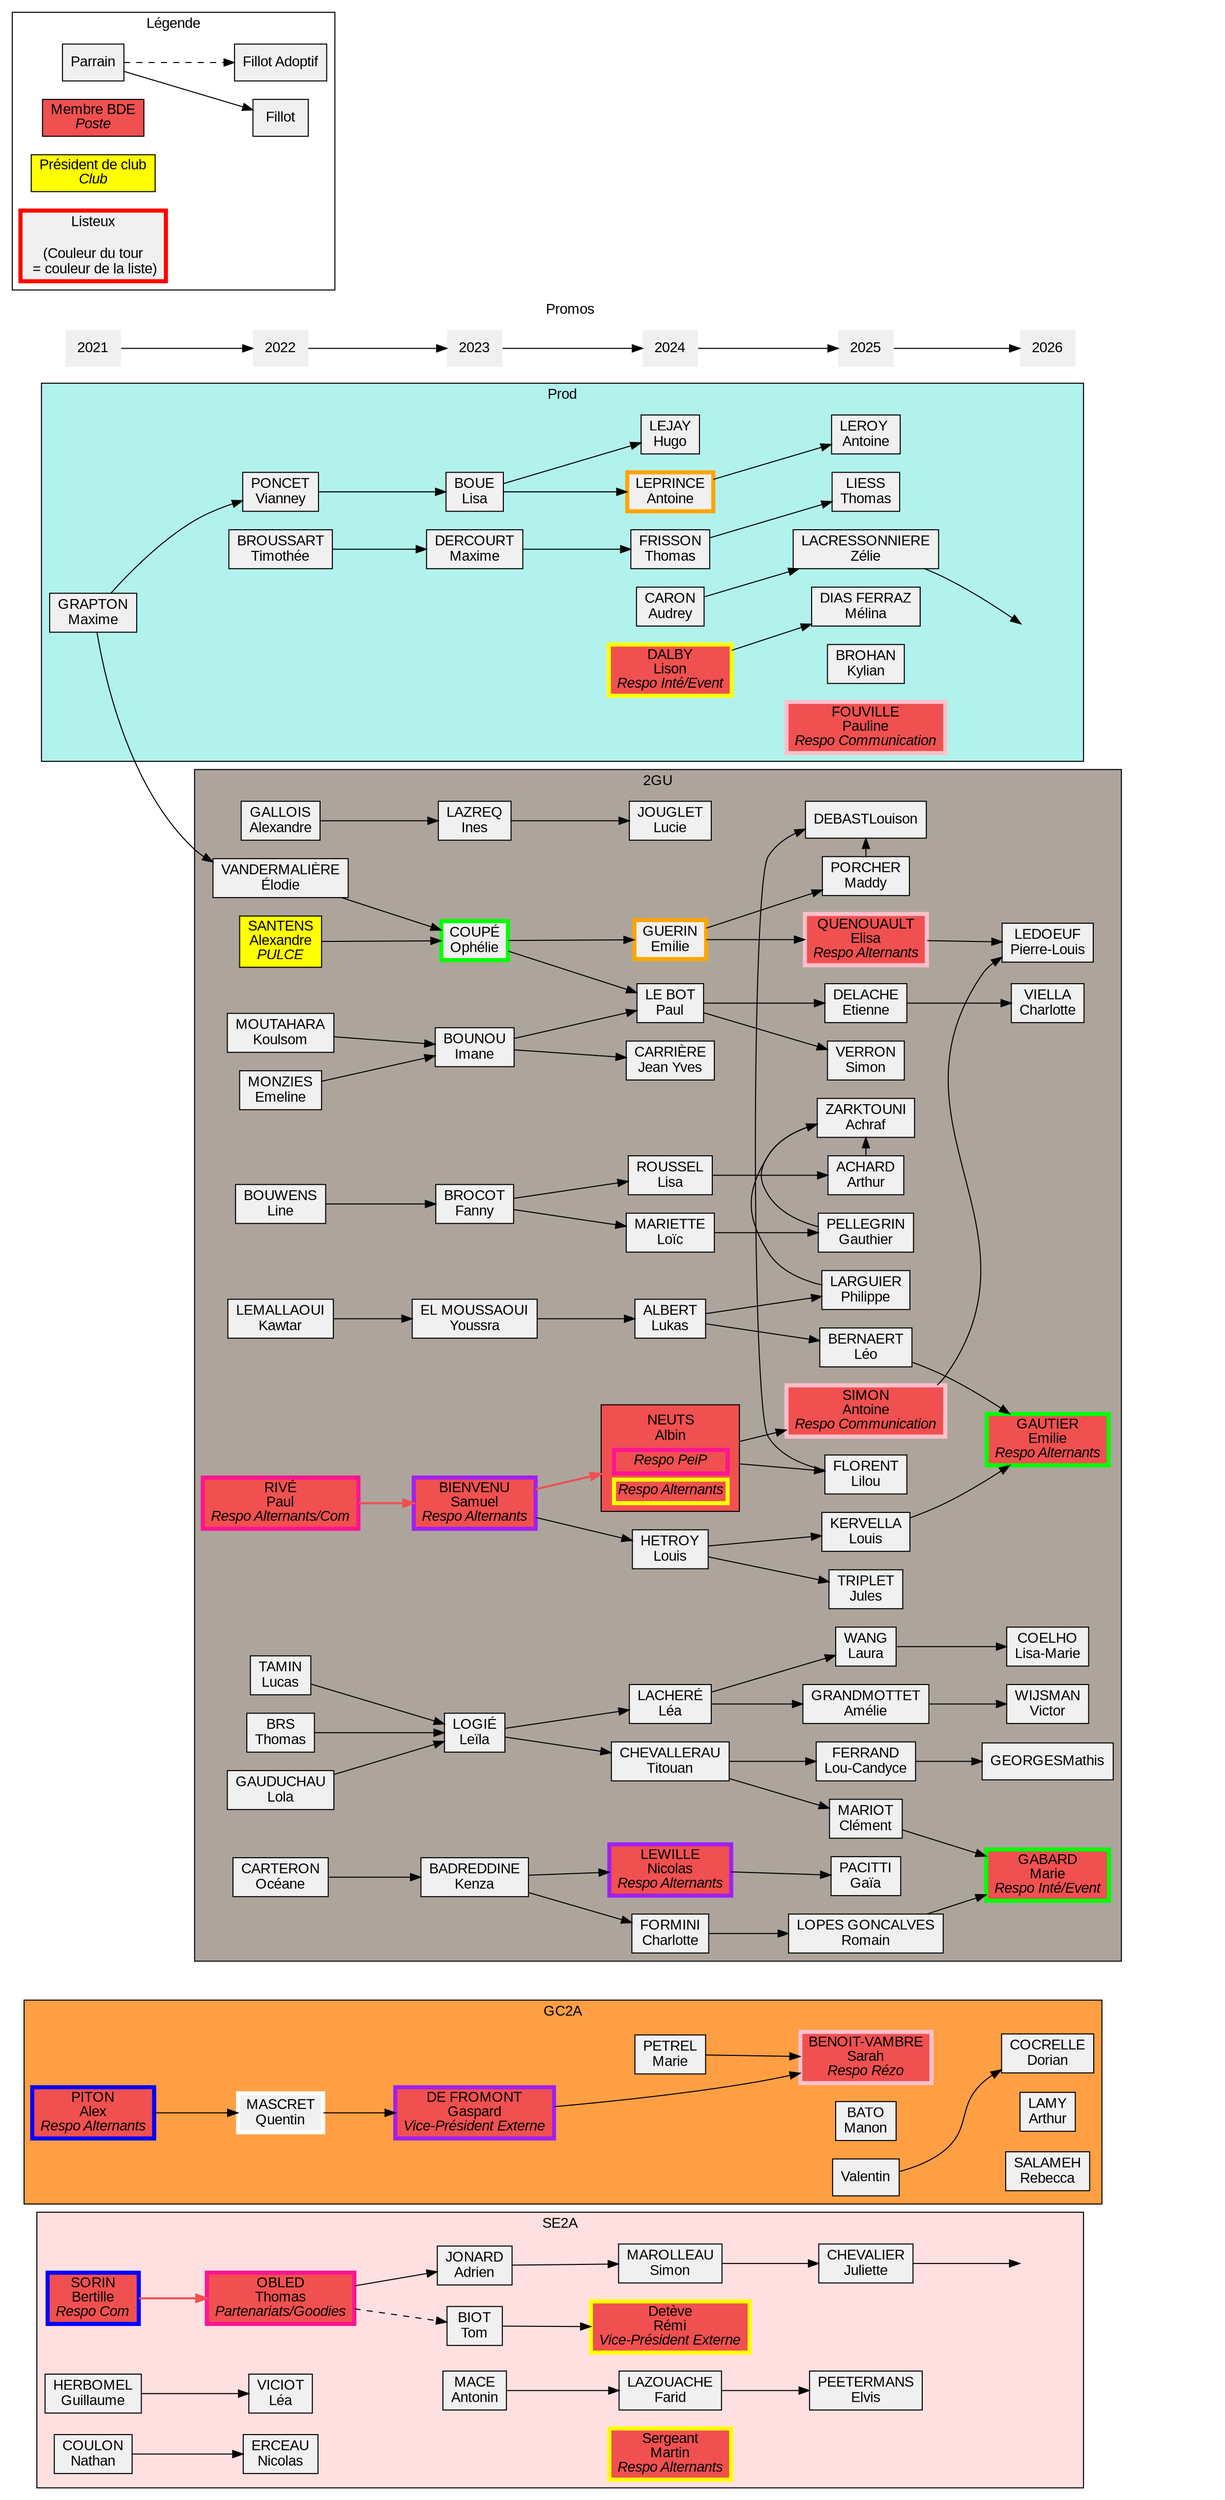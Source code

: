 digraph alternants {
	graph [
		charset = "UTF-8";
		style = filled;
		fontname = "Arial";
	];

	node [
		shape = box;
		style = filled;
		fillcolor = "#f0f0f0";
		fontname = "Arial";
	];

	rankdir = LR;

	subgraph cluster_promos {
		label = "Promos";
		penwidth = 0;
		color = none;
		node [shape = none];

		"2021" -> "2022" -> "2023" -> "2024"-> "2025" -> "2026";
	}

	subgraph cluster_legende {
		label = "Légende";
		fillcolor = none;

		leg_parrain	[label = "Parrain"];
		leg_fillot	[label = "Fillot"];
		leg_fillotadop	[label = "Fillot Adoptif"];
		leg_BDE		[label = <Membre BDE<BR/><I>Poste</I>> fillcolor="#f05050"];
		leg_prez	[label = <Président de club<BR/><I>Club</I>> fillcolor="yellow"];
		leg_listeux	[label = "Listeux\n\n(Couleur du tour\n = couleur de la liste)" penwidth=4 color="red"];

		leg_parrain -> leg_fillot;
		leg_parrain -> leg_fillotadop [style = "dashed"];
	}

	subgraph cluster_2GU {
		label = "2GU";
		fillcolor = "#ada59c";
		
		{ rank="same";
			alexandregall	[label = "GALLOIS\nAlexandre"];
			alexandresant	[label = <SANTENS<BR/>Alexandre<BR/><I>PULCE</I>> fillcolor="yellow"];
			elodievan	[label = "VANDERMALIÈRE\nÉlodie"];
			emelinemonz	[label = "MONZIES\nEmeline"];
			kawtarlem	[label = "LEMALLAOUI\nKawtar"];
			koulsommouta	[label = "MOUTAHARA\nKoulsom"];
			linebouw	[label = "BOUWENS\nLine"];
			lolagaudu	[label = "GAUDUCHAU\nLola"];
			lucastam	[label = "TAMIN\nLucas"];
			oceanecarte	[label = "CARTERON\nOcéane"];
			paulrive	[label = <RIVÉ<BR/>Paul<BR/><I>Respo Alternants/Com</I>> fillcolor="#f05050" penwidth=4 color="deeppink"];
			thomasbrs	[label = "BRS\nThomas"];
		}

		{ rank="same";
			fannybroc	[label = "BROCOT\nFanny"];
			imanebounou	[label = "BOUNOU\nImane"];
			ineslazre	[label = "LAZREQ\nInes"];
			kenzabad	[label = "BADREDDINE\nKenza"];
			leilalogi	[label = "LOGIÉ\nLeïla"];
			opheliecoup	[label = "COUPÉ\nOphélie" penwidth=4 color="green"];
			samuelbienv	[label = <BIENVENU<BR/>Samuel<BR/><I>Respo Alternants</I>> fillcolor="#f05050" penwidth=4 color="purple"]; 
			youssraelmou	[label = "EL MOUSSAOUI\nYoussra"];
		}
		alexandregall -> ineslazre;
		alexandresant -> opheliecoup;
		elodievan -> opheliecoup;
		emelinemonz -> imanebounou;
		kawtarlem -> youssraelmou;
		koulsommouta -> imanebounou;
		linebouw -> fannybroc;
		lolagaudu -> leilalogi;
		lucastam -> leilalogi;
		oceanecarte -> kenzabad;
		paulrive -> samuelbienv [penwidth=2 color = "#f05050"];
		thomasbrs -> leilalogi;

		{ rank="same";
			albinneu	[label = <<table border="0">
							<tr><td border="0">NEUTS<BR/>Albin</td></tr>
							<tr><td border="4" color="deeppink"><I>Respo PeiP</I></td></tr>
							<tr><td border="4" color="yellow"><I>Respo Alternants</I></td></tr>
						</table>> fillcolor="#f05050"];
			charlottefor	[label = "FORMINI\nCharlotte"];
			emilieguer	[label = "GUERIN\nEmilie" penwidth=4 color="orange"];
			jeanyvescarr	[label = "CARRIÈRE\nJean Yves"];
			lealachere	[label = "LACHERÉ\nLéa"];
			lisarouss	[label = "ROUSSEL\nLisa"];
			loicmariet	[label = "MARIETTE\nLoïc"];
			louishetr	[label = "HETROY\nLouis"];
			luciejougl	[label = "JOUGLET\nLucie"];
			lukasalb	[label = "ALBERT\nLukas"];
			nicolaslew	[label = <LEWILLE<BR/>Nicolas<BR/><I>Respo Alternants</I>> penwidth=4 fillcolor="#f05050" color="purple"];
			paullebo	[label = "LE BOT\nPaul"];
			titouancheva	[label = "CHEVALLERAU\nTitouan"];
		}
		fannybroc -> lisarouss;
		fannybroc -> loicmariet;
		imanebounou -> jeanyvescarr;
		imanebounou -> paullebo;
		ineslazre -> luciejougl;
		kenzabad -> charlottefor;
		kenzabad -> nicolaslew;
		leilalogi -> lealachere;
		leilalogi -> titouancheva;
		opheliecoup -> emilieguer;
		opheliecoup -> paullebo;
		samuelbienv -> albinneu [penwidth=2 color = "#f05050"];
		samuelbienv -> louishetr;
		youssraelmou -> lukasalb;
		{ rank = "same";
			antoinesim [label = <SIMON<BR/>Antoine<BR/><I>Respo Communication</I>> fillcolor="#f05050" penwidth=4 color="pink"];
			lilouflo   [label = "FLORENT\nLilou"];
			louiskerv  [label = "KERVELLA\nLouis"];
			julestrip  [label = "TRIPLET\nJules"];
			gaiapaci   [label = "PACITTI\nGaïa"];
			romainlop  [label = "LOPES GONCALVES\nRomain"];
			maddyporc  [label = "PORCHER\nMaddy"];
			elisaquen  [label = <QUENOUAULT<BR/>Elisa<BR/><I>Respo Alternants</I>> fillcolor="#f05050" penwidth=4 color="pink"];
			etiennedel [label = "DELACHE\nEtienne"];
			simonverr  [label = "VERRON\nSimon"];
			arthurach  [label = "ACHARD\nArthur"];
			gauthierpl [label = "PELLEGRIN\nGauthier"];
			ameliegra  [label = "GRANDMOTTET\nAmélie"];
			laurawan   [label = "WANG\nLaura"];
			clementmar [label = "MARIOT\nClément"];
			loucandyce [label = "FERRAND\nLou-Candyce"];
			phillippela [label = "LARGUIER\nPhilippe"];
			leobernae    [label = "BERNAERT\nLéo"];
			ldebast  [label = "DEBAST\Louison"];
			azarktouni [label = "ZARKTOUNI\nAchraf"];
		}
        albinneu -> antoinesim;
        albinneu -> lilouflo;
        louishetr -> louiskerv;
        louishetr -> julestrip;
        nicolaslew -> gaiapaci;
        charlottefor -> romainlop;
        emilieguer -> maddyporc;
        emilieguer -> elisaquen;
        paullebo -> etiennedel;
        paullebo -> simonverr;
        lisarouss -> arthurach;
        loicmariet -> gauthierpl;
        lealachere -> ameliegra;
        lealachere -> laurawan;
        titouancheva -> clementmar;
        titouancheva -> loucandyce;
        lukasalb -> phillippela;
        lukasalb -> leobernae;
		{ rank = "same";
			pledoeuf  	[label = "LEDOEUF\nPierre-Louis"];
			egautier 	[label = <GAUTIER<BR/>Emilie<BR/><I>Respo Alternants</I>> fillcolor="#f05050" penwidth=4 color="green"];
			cviella  	[label = "VIELLA\nCharlotte"];
			mgeorges 	[label = "GEORGES\Mathis"];
			vwijsman	[label = "WIJSMAN\nVictor"];
			lcoelho    	[label = "COELHO\nLisa-Marie"];
			mgabard 	[label = <GABARD<BR/>Marie<BR/><I>Respo Inté/Event</I>> fillcolor="#f05050" penwidth=4 color="green"]
		}	
		antoinesim->pledoeuf;
		lilouflo->ldebast;
		louiskerv->egautier;
		romainlop->mgabard;
		maddyporc->ldebast;
		elisaquen->pledoeuf;
		etiennedel->cviella;
		arthurach->azarktouni;
		ameliegra->vwijsman;
		laurawan->lcoelho;
		clementmar->mgabard;
		loucandyce->mgeorges;
		phillippela->azarktouni;
		gauthierpl->azarktouni;
		leobernae->egautier;

        { rank = "same";
			invis1 [style=invis];
        }
	}

	subgraph cluster_prod {
		label = "Prod";
		fillcolor = "#B2F2EC";

		{ rank = "same";
			maximegrapt	[label = "GRAPTON\nMaxime"];
		}

		{ rank = "same";
			vianneypon	[label = "PONCET\nVianney"];
			timothebr   [label = "BROUSSART\nTimothée"];
		}
		maximegrapt -> vianneypon;
		maximegrapt -> elodievan;
		
		{ rank = "same";
			lisaboue	[label = "BOUE\nLisa"];
			maximeder   [label = "DERCOURT\nMaxime"];
		}
		vianneypon -> lisaboue;
		timothebr->maximeder;

		{ rank = "same";
			antoinelepr	[label = "LEPRINCE\nAntoine" penwidth=4 color="orange"];
			hugoleja	[label = "LEJAY\nHugo"];
			thomasfris [label = "FRISSON\nThomas"];
			audreycar   [label = "CARON\nAudrey"];
			ldalby   [label=<DALBY<BR/>Lison<BR/><I>Respo Inté/Event</I>> fillcolor="#f05050" penwidth=4 color="yellow"];
		}
		maximeder ->thomasfris;
		lisaboue -> antoinelepr;
		lisaboue -> hugoleja;
		{ rank = "same";
			antoinele [label = "LEROY \nAntoine"];
			melinadia [label = "DIAS FERRAZ\nMélina"];
			thomasliess [label = "LIESS\nThomas"];
			kylianbroha  [label = "BROHAN\nKylian"];
			zelielacres  [label = "LACRESSONNIERE\nZélie"];
			paulinefau [label = <FOUVILLE<BR/>Pauline<BR/><I>Respo Communication</I>> fillcolor="#f05050" penwidth=4 color="pink"];
		}
		audreycar -> zelielacres;
        antoinelepr -> antoinele;
        ldalby -> melinadia;
        thomasfris -> thomasliess;

        { rank = "same";
			invis2 [style=invis];
        }
        zelielacres -> invis2;
        
	}
	subgraph cluster_GC2A {
		label = "GC2A";
		fillcolor = "#ff9f43";
		{ rank = "same";
			alexpiton	[label = <PITON<BR/>Alex<BR/><I>Respo Alternants</I>> fillcolor="#f05050" penwidth=4 color="blue"];
		}
		{ rank = "same";
            quentinmas [label = "MASCRET\nQuentin" penwidth=4 color="white"];
		}
		alexpiton->quentinmas;

		{ rank = "same";
			gaspardgui	[label = <DE FROMONT<BR/>Gaspard<BR/><I>Vice-Président Externe</I>> fillcolor="#f05050" penwidth=4 color="purple"];
			
		}
        quentinmas->gaspardgui;
		{ rank = "same";
			mariepetrel	[label = "PETREL\nMarie"];
			testtt [label = "DE FROMONT\nGaspard",style = "invis"];
		}
        gaspardgui -> testtt [style = "invis"];
		
		{ rank = "same";
			sarahbenoit	[label = <BENOIT-VAMBRE<BR/>Sarah<BR/><I>Respo Rézo</I>> fillcolor="#f05050" penwidth=4 color="pink"];
			manonbato [label = "BATO\nManon"];
			valentin	[label = "Valentin"];
		}
		mariepetrel-> sarahbenoit;
		gaspardgui -> sarahbenoit;

		{ rank = "same";
			alamy		[label = "LAMY\nArthur"];
			rsalameh	[label = "SALAMEH\nRebecca"];
			dcocrelle	[label = "COCRELLE\nDorian"];
        }
        valentin -> dcocrelle;

        }

	subgraph cluster_SE2A {
		label = "SE2A";
		fillcolor = "#FFE0E0";

		{ rank = "same";
			bertillesor	[label = <SORIN<BR/>Bertille<BR/><I>Respo Com</I>> fillcolor="#f05050" penwidth=4 color = "blue"];
			guillaumeherb	[label = "HERBOMEL\nGuillaume"];
			nathancoulon	[label = "COULON\nNathan"];
		}

		{ rank = "same";
			leavicio	[label = "VICIOT\nLéa"];
			nicolaserc	[label = "ERCEAU\nNicolas"];
			thomasobl	[label = <OBLED<BR/>Thomas<BR/><I>Partenariats/Goodies</I>> fillcolor="#f05050" penwidth=4 color="deeppink"];
		}
		bertillesor -> thomasobl [penwidth=2 color = "#f05050"];
		guillaumeherb -> leavicio;
		nathancoulon -> nicolaserc;

		{ rank = "same";
			tombiot		[label="BIOT\nTom"];
			adjonard		[label="JONARD\nAdrien"];
			antoninm     [label = "MACE\nAntonin"];
		}
		thomasobl -> tombiot [style=dashed];
		thomasobl -> adjonard;

		{ rank = "same";
			remideteve	[label=<Detève<BR/>Rémi<BR/><I>Vice-Président Externe</I>> fillcolor="#f05050" penwidth=4 color="yellow"];
			martinserg	[label=<Sergeant<BR/>Martin<BR/><I>Respo Alternants</I>> fillcolor="#f05050" penwidth=4 color="yellow"];
			smarolleau	[label = "MAROLLEAU\nSimon"];
			faridlazou  [label ="LAZOUACHE\nFarid"];
		}
		tombiot -> remideteve;
		adjonard-> smarolleau;
		antoninm -> faridlazou;
		{ rank = "same";
			elvispet [label = "PEETERMANS\nElvis"];
			juliettec [label ="CHEVALIER\nJuliette"];
		}
        faridlazou -> elvispet;
        smarolleau -> juliettec;

        { rank = "same";
			invis3 [style=invis];
        }
        juliettec	-> invis3
	}
		


	endnode [style=invis];
	
    invis1 -> endnode [style = invis];
    invis2 -> endnode [style = invis];
    invis3 -> endnode [style = invis];
	dcocrelle -> endnode [style = invis];
	"2026" -> endnode [style=invis];
}
